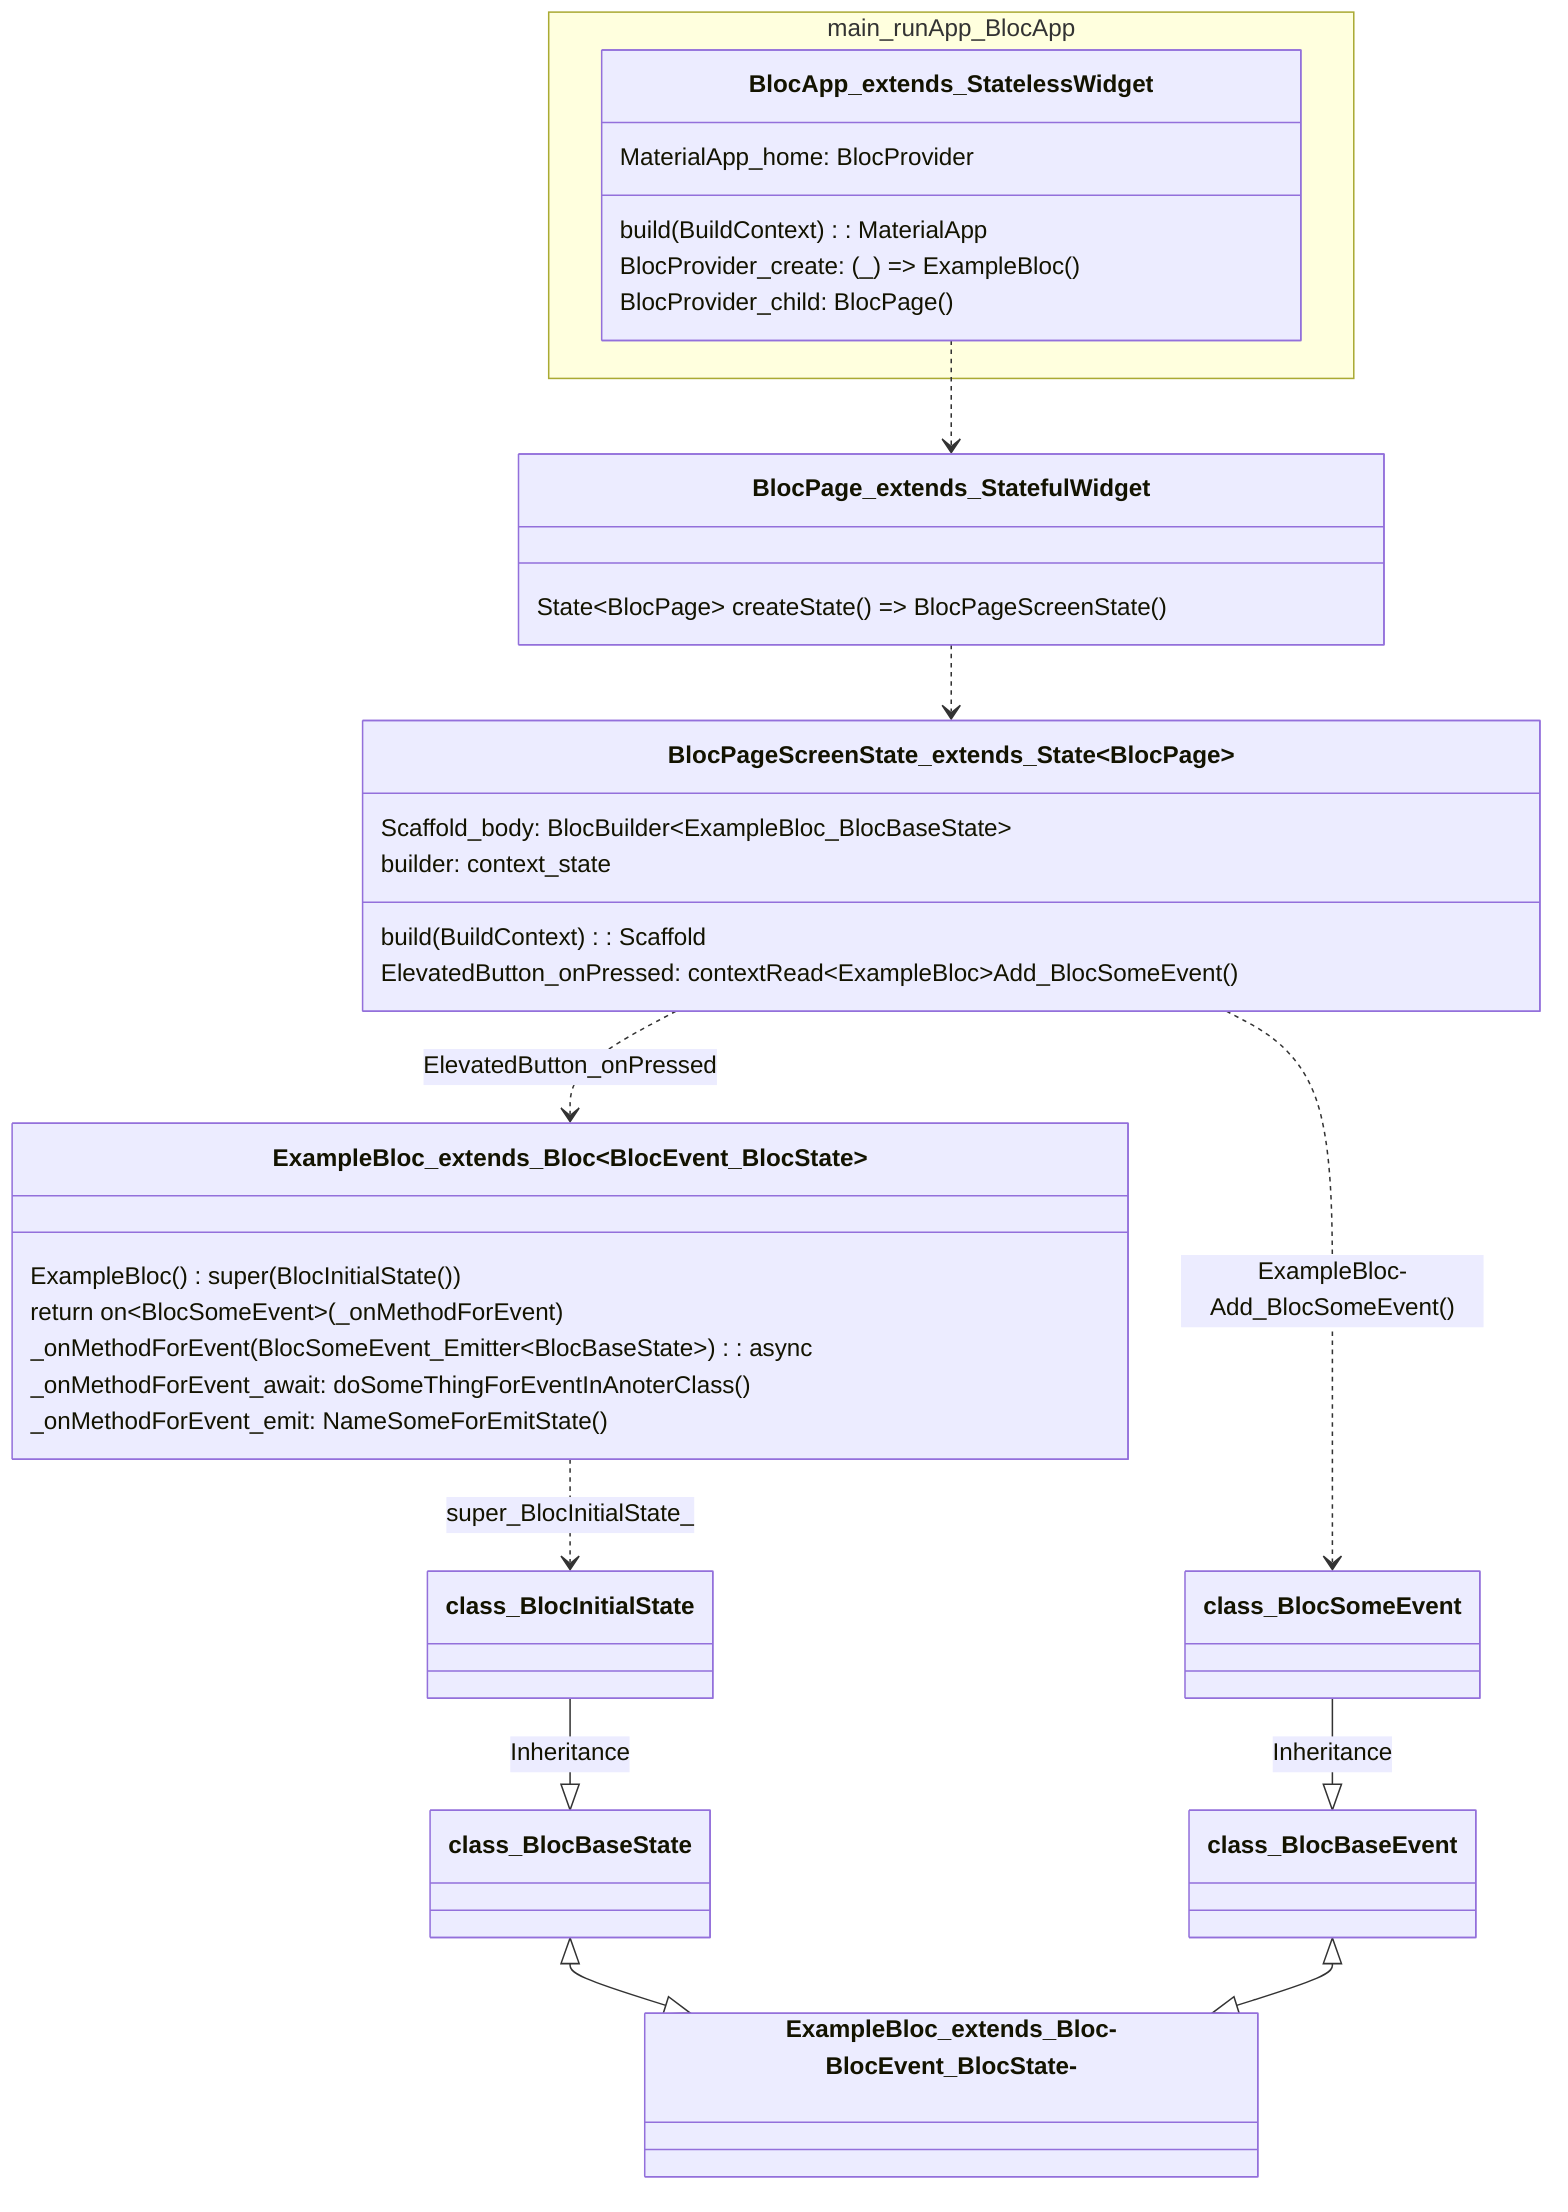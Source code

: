 classDiagram
    BlocApp_extends_StatelessWidget ..> BlocPage_extends_StatefulWidget
    BlocPage_extends_StatefulWidget ..> BlocPageScreenState_extends_State~BlocPage~
    BlocPageScreenState_extends_State~BlocPage~ ..> ExampleBloc_extends_Bloc~BlocEvent_BlocState~ : ElevatedButton_onPressed

    BlocPageScreenState_extends_State~BlocPage~ ..> class_BlocSomeEvent : ExampleBloc-Add_BlocSomeEvent()
    ExampleBloc_extends_Bloc~BlocEvent_BlocState~ ..> class_BlocInitialState : super_BlocInitialState_


  class_BlocInitialState --|> class_BlocBaseState : Inheritance
  class_BlocSomeEvent --|> class_BlocBaseEvent : Inheritance

  class_BlocBaseState <|--|> ExampleBloc_extends_Bloc-BlocEvent_BlocState-
  class_BlocBaseEvent <|--|> ExampleBloc_extends_Bloc-BlocEvent_BlocState-

namespace main_runApp_BlocApp {
    class BlocApp_extends_StatelessWidget {
      build(BuildContext) : MaterialApp
      MaterialApp_home: BlocProvider
      BlocProvider_create: (_) => ExampleBloc()
      BlocProvider_child: BlocPage()
    }
}

    class BlocPage_extends_StatefulWidget {
      State~BlocPage~ createState() => BlocPageScreenState()
    }

    class BlocPageScreenState_extends_State~BlocPage~ {
    build(BuildContext) : Scaffold
    Scaffold_body: BlocBuilder~ExampleBloc_BlocBaseState~
    builder: context_state
    ElevatedButton_onPressed: contextRead~ExampleBloc~Add_BlocSomeEvent()
    }

    class ExampleBloc_extends_Bloc~BlocEvent_BlocState~ {
    ExampleBloc() : super(BlocInitialState())
    return on~BlocSomeEvent~(_onMethodForEvent)
    _onMethodForEvent(BlocSomeEvent_Emitter~BlocBaseState~) : async
    _onMethodForEvent_await: doSomeThingForEventInAnoterClass()
    _onMethodForEvent_emit: NameSomeForEmitState()
    }